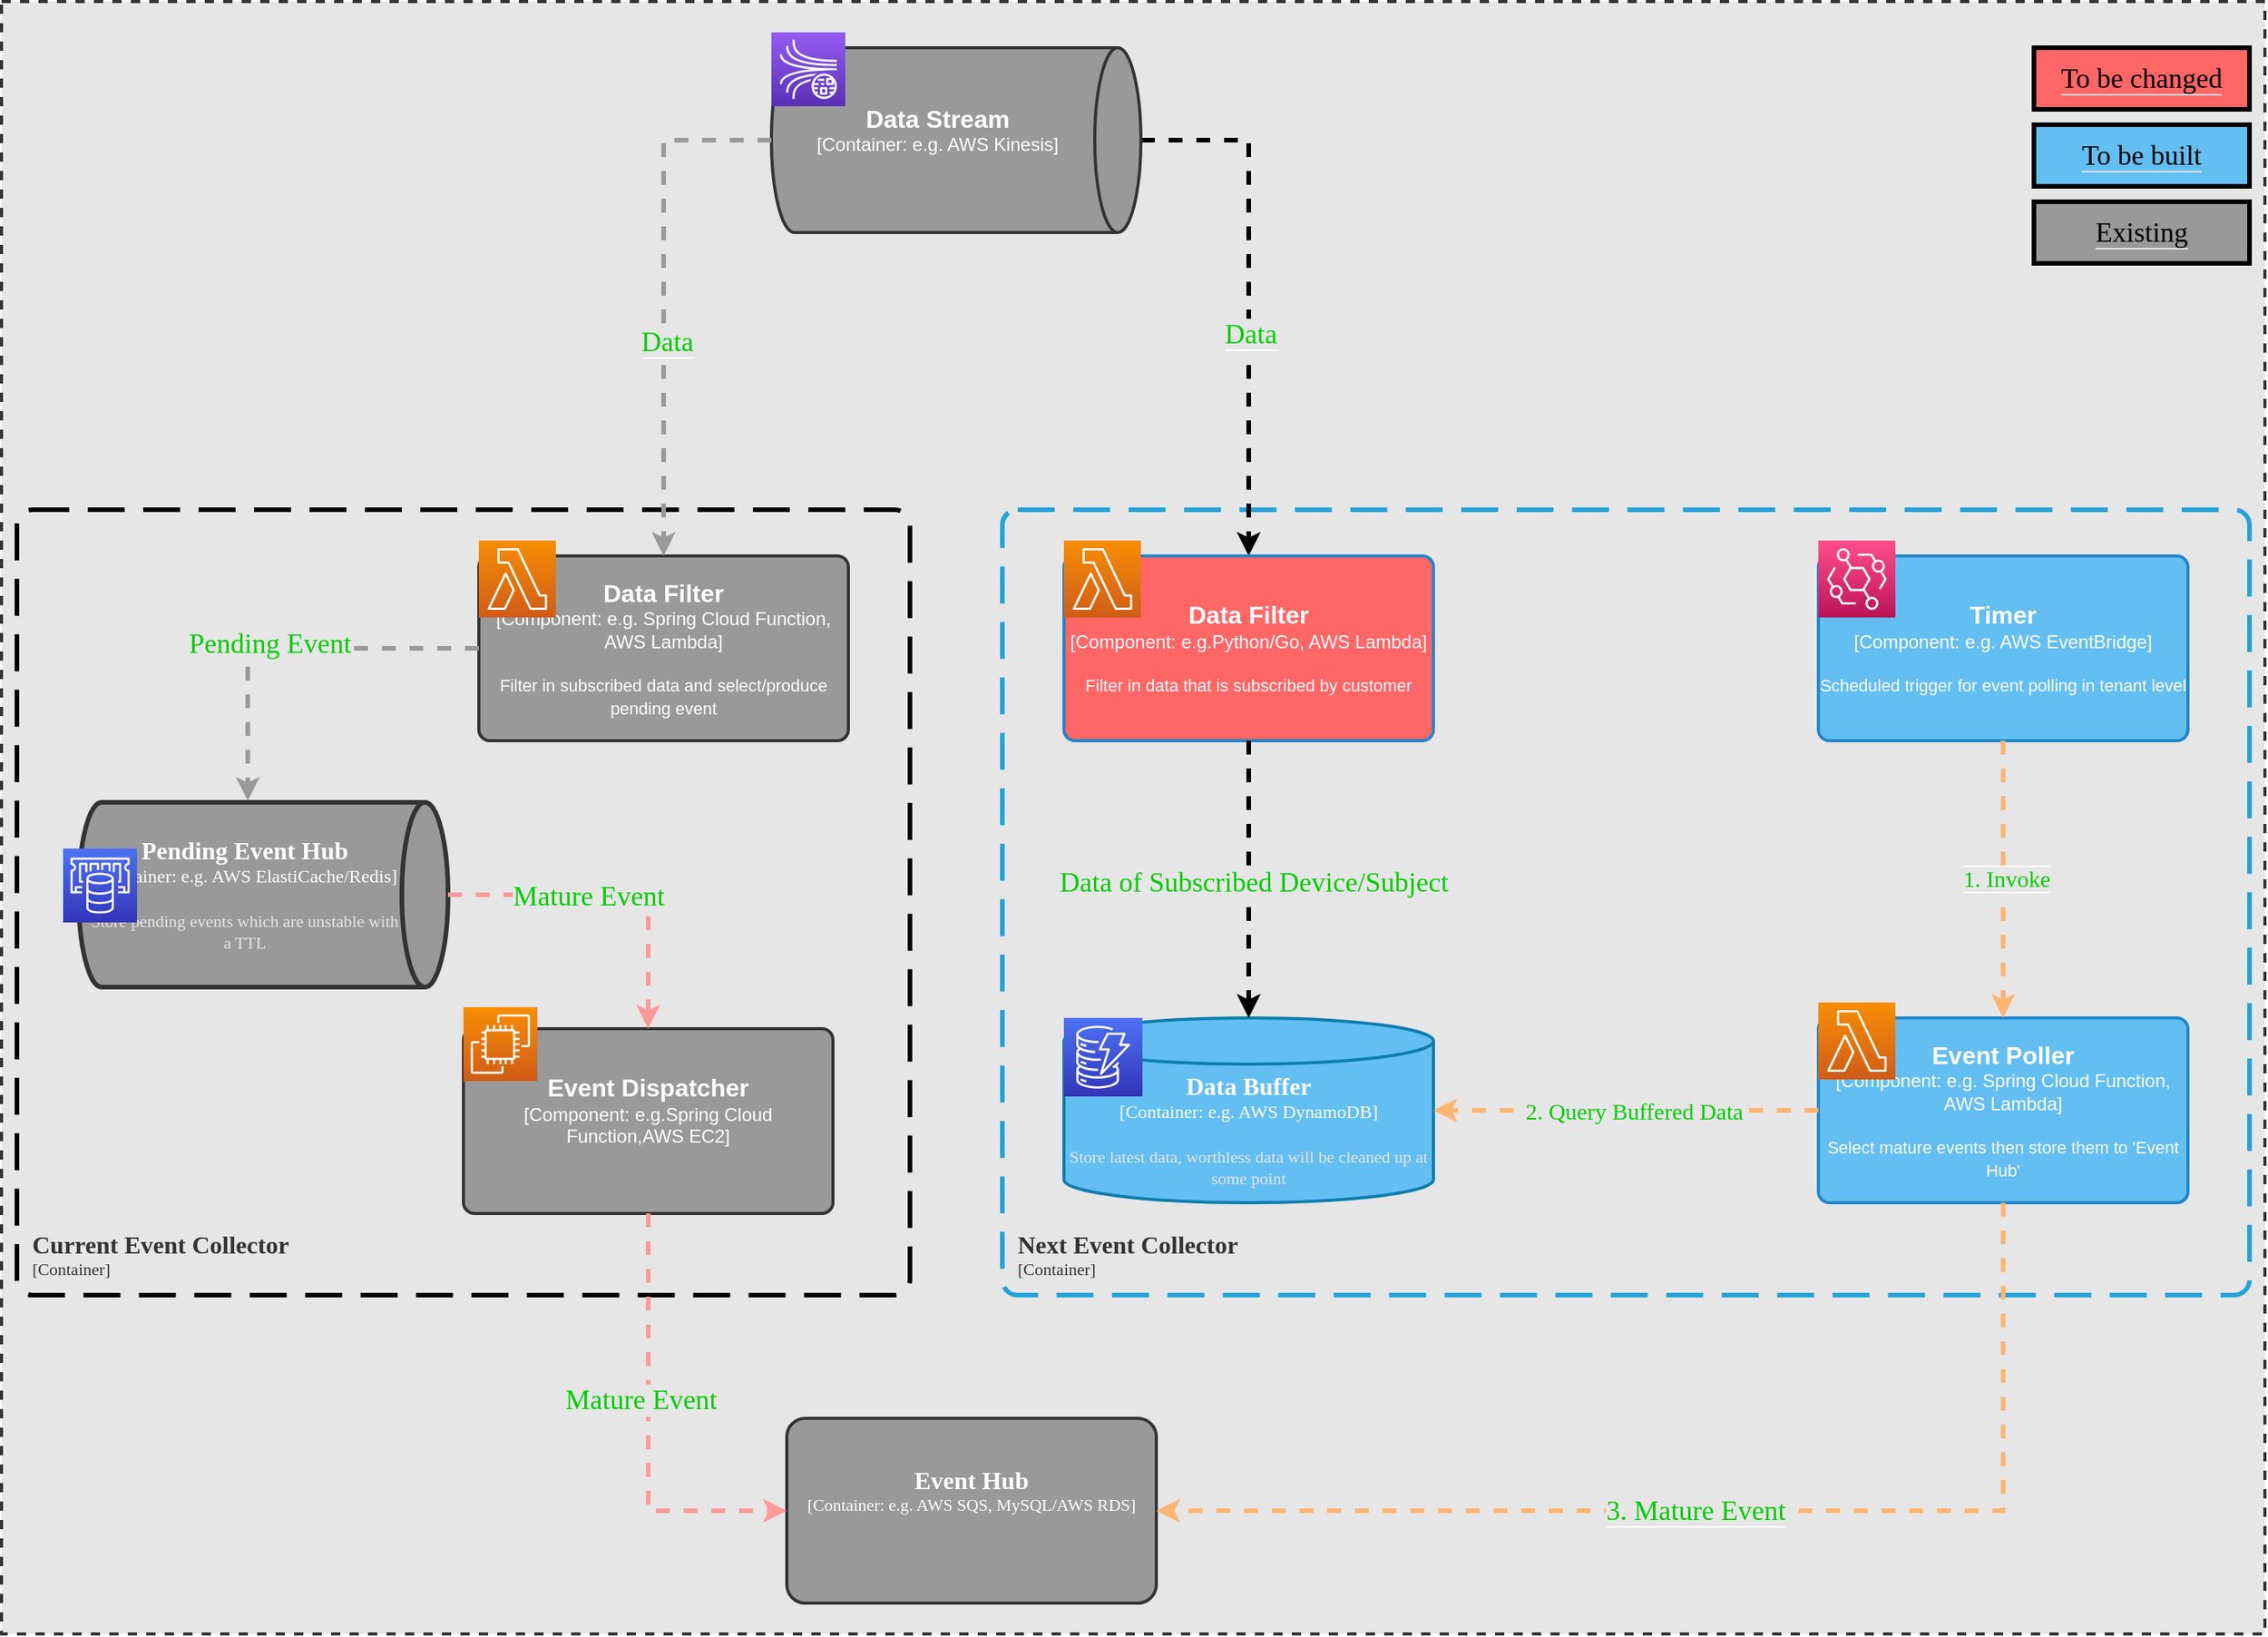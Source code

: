 <mxfile version="20.5.3" type="github">
  <diagram id="m2yf274t8tq8ouvesx9-" name="Page-1">
    <mxGraphModel dx="1426" dy="1963" grid="1" gridSize="10" guides="1" tooltips="1" connect="1" arrows="1" fold="1" page="1" pageScale="1" pageWidth="827" pageHeight="1169" math="0" shadow="0">
      <root>
        <mxCell id="0" />
        <mxCell id="1" parent="0" />
        <mxCell id="6_3hUqjpFfgXBnWn_kRa-1" value="" style="rounded=0;whiteSpace=wrap;html=1;dashed=1;strokeWidth=2;fillColor=#E6E6E6;strokeColor=#333333;" parent="1" vertex="1">
          <mxGeometry x="40" y="-290" width="1470" height="1060" as="geometry" />
        </mxCell>
        <object placeholders="1" c4Name="Current Event Collector" c4Type="ContainerScopeBoundary" c4Application="Container" label="&lt;font style=&quot;font-size: 16px&quot;&gt;&lt;b&gt;&lt;div style=&quot;text-align: left&quot;&gt;%c4Name%&lt;/div&gt;&lt;/b&gt;&lt;/font&gt;&lt;div style=&quot;text-align: left&quot;&gt;[%c4Application%]&lt;/div&gt;" id="TOB8HUzxCa0lJRpBpMYs-25">
          <mxCell style="rounded=1;fontSize=11;whiteSpace=wrap;html=1;dashed=1;arcSize=20;fillColor=none;strokeColor=#000000;fontColor=#333333;labelBackgroundColor=none;align=left;verticalAlign=bottom;labelBorderColor=none;spacingTop=0;spacing=10;dashPattern=8 4;metaEdit=1;rotatable=0;perimeter=rectanglePerimeter;noLabel=0;labelPadding=0;allowArrows=0;connectable=0;expand=0;recursiveResize=0;editable=1;pointerEvents=0;absoluteArcSize=1;points=[[0.25,0,0],[0.5,0,0],[0.75,0,0],[1,0.25,0],[1,0.5,0],[1,0.75,0],[0.75,1,0],[0.5,1,0],[0.25,1,0],[0,0.75,0],[0,0.5,0],[0,0.25,0]];fontFamily=Comic Sans MS;strokeWidth=3;" parent="1" vertex="1">
            <mxGeometry x="50" y="40" width="580" height="510" as="geometry" />
          </mxCell>
        </object>
        <object placeholders="1" c4Name="Next Event Collector" c4Type="ContainerScopeBoundary" c4Application="Container" label="&lt;font style=&quot;font-size: 16px&quot;&gt;&lt;b&gt;&lt;div style=&quot;text-align: left&quot;&gt;%c4Name%&lt;/div&gt;&lt;/b&gt;&lt;/font&gt;&lt;div style=&quot;text-align: left&quot;&gt;[%c4Application%]&lt;/div&gt;" id="6_3hUqjpFfgXBnWn_kRa-3">
          <mxCell style="rounded=1;fontSize=11;whiteSpace=wrap;html=1;dashed=1;arcSize=20;fillColor=none;strokeColor=#23A2D9;fontColor=#333333;labelBackgroundColor=none;align=left;verticalAlign=bottom;labelBorderColor=none;spacingTop=0;spacing=10;dashPattern=8 4;metaEdit=1;rotatable=0;perimeter=rectanglePerimeter;noLabel=0;labelPadding=0;allowArrows=0;connectable=0;expand=0;recursiveResize=0;editable=1;pointerEvents=0;absoluteArcSize=1;points=[[0.25,0,0],[0.5,0,0],[0.75,0,0],[1,0.25,0],[1,0.5,0],[1,0.75,0],[0.75,1,0],[0.5,1,0],[0.25,1,0],[0,0.75,0],[0,0.5,0],[0,0.25,0]];fontFamily=Comic Sans MS;strokeWidth=3;" parent="1" vertex="1">
            <mxGeometry x="690" y="40" width="810" height="510" as="geometry" />
          </mxCell>
        </object>
        <mxCell id="6_3hUqjpFfgXBnWn_kRa-12" style="edgeStyle=orthogonalEdgeStyle;rounded=0;orthogonalLoop=1;jettySize=auto;html=1;exitX=0.5;exitY=0;exitDx=0;exitDy=0;exitPerimeter=0;dashed=1;strokeWidth=3;" parent="1" source="6_3hUqjpFfgXBnWn_kRa-6" target="6_3hUqjpFfgXBnWn_kRa-5" edge="1">
          <mxGeometry relative="1" as="geometry" />
        </mxCell>
        <mxCell id="6_3hUqjpFfgXBnWn_kRa-13" value="&lt;font color=&quot;#00cc00&quot; face=&quot;Comic Sans MS&quot; style=&quot;background-color: rgb(230, 230, 230); font-size: 18px;&quot;&gt;Data&lt;/font&gt;" style="edgeLabel;html=1;align=center;verticalAlign=middle;resizable=0;points=[];" parent="6_3hUqjpFfgXBnWn_kRa-12" vertex="1" connectable="0">
          <mxGeometry x="0.153" y="1" relative="1" as="geometry">
            <mxPoint as="offset" />
          </mxGeometry>
        </mxCell>
        <mxCell id="6_3hUqjpFfgXBnWn_kRa-16" value="" style="group;strokeColor=none;" parent="1" vertex="1" connectable="0">
          <mxGeometry x="730" y="60" width="240" height="130" as="geometry" />
        </mxCell>
        <object placeholders="1" c4Name="Data Filter" c4Type="Component" c4Technology="e.g.Python/Go, AWS Lambda" c4Description="Filter in data that is subscribed by customer" label="&lt;font style=&quot;font-size: 16px&quot;&gt;&lt;b&gt;%c4Name%&lt;/b&gt;&lt;/font&gt;&lt;div&gt;[%c4Type%: %c4Technology%]&lt;/div&gt;&lt;br&gt;&lt;div&gt;&lt;font style=&quot;font-size: 11px&quot;&gt;%c4Description%&lt;/font&gt;&lt;/div&gt;" id="6_3hUqjpFfgXBnWn_kRa-5">
          <mxCell style="rounded=1;whiteSpace=wrap;html=1;labelBackgroundColor=none;fillColor=#FF6666;fontColor=#ffffff;align=center;arcSize=6;strokeColor=#2086C9;metaEdit=1;resizable=0;points=[[0.25,0,0],[0.5,0,0],[0.75,0,0],[1,0.25,0],[1,0.5,0],[1,0.75,0],[0.75,1,0],[0.5,1,0],[0.25,1,0],[0,0.75,0],[0,0.5,0],[0,0.25,0]];strokeWidth=2;" parent="6_3hUqjpFfgXBnWn_kRa-16" vertex="1">
            <mxGeometry y="10" width="240" height="120" as="geometry" />
          </mxCell>
        </object>
        <mxCell id="6_3hUqjpFfgXBnWn_kRa-9" value="" style="sketch=0;points=[[0,0,0],[0.25,0,0],[0.5,0,0],[0.75,0,0],[1,0,0],[0,1,0],[0.25,1,0],[0.5,1,0],[0.75,1,0],[1,1,0],[0,0.25,0],[0,0.5,0],[0,0.75,0],[1,0.25,0],[1,0.5,0],[1,0.75,0]];outlineConnect=0;fontColor=#232F3E;gradientColor=#F78E04;gradientDirection=north;fillColor=#D05C17;strokeColor=#ffffff;dashed=0;verticalLabelPosition=bottom;verticalAlign=top;align=center;html=1;fontSize=12;fontStyle=0;aspect=fixed;shape=mxgraph.aws4.resourceIcon;resIcon=mxgraph.aws4.lambda;strokeWidth=2;movable=0;resizable=0;rotatable=0;deletable=0;editable=0;connectable=0;" parent="6_3hUqjpFfgXBnWn_kRa-16" vertex="1">
          <mxGeometry width="50" height="50" as="geometry" />
        </mxCell>
        <mxCell id="6_3hUqjpFfgXBnWn_kRa-17" value="" style="group" parent="1" vertex="1" connectable="0">
          <mxGeometry x="540" y="-270" width="240" height="130" as="geometry" />
        </mxCell>
        <object placeholders="1" c4Type="Data Stream" c4Container="Container" c4Technology="e.g. AWS Kinesis" label="&lt;font style=&quot;font-size: 16px&quot;&gt;&lt;b&gt;%c4Type%&lt;/b&gt;&lt;/font&gt;&lt;div&gt;[%c4Container%:&amp;nbsp;%c4Technology%]&lt;/div&gt;&lt;br&gt;&lt;div&gt;&lt;font style=&quot;font-size: 11px&quot;&gt;&lt;font color=&quot;#E6E6E6&quot;&gt;%c4Description%&lt;/font&gt;&lt;/div&gt;" c4Description="" id="6_3hUqjpFfgXBnWn_kRa-6">
          <mxCell style="shape=cylinder3;size=15;direction=south;whiteSpace=wrap;html=1;boundedLbl=1;rounded=0;labelBackgroundColor=none;fillColor=#999999;fontSize=12;fontColor=#ffffff;align=center;strokeColor=#333333;metaEdit=1;points=[[0.5,0,0],[1,0.25,0],[1,0.5,0],[1,0.75,0],[0.5,1,0],[0,0.75,0],[0,0.5,0],[0,0.25,0]];resizable=0;strokeWidth=2;" parent="6_3hUqjpFfgXBnWn_kRa-17" vertex="1">
            <mxGeometry y="10" width="240" height="120" as="geometry" />
          </mxCell>
        </object>
        <mxCell id="6_3hUqjpFfgXBnWn_kRa-8" value="" style="sketch=0;points=[[0,0,0],[0.25,0,0],[0.5,0,0],[0.75,0,0],[1,0,0],[0,1,0],[0.25,1,0],[0.5,1,0],[0.75,1,0],[1,1,0],[0,0.25,0],[0,0.5,0],[0,0.75,0],[1,0.25,0],[1,0.5,0],[1,0.75,0]];outlineConnect=0;fontColor=#232F3E;gradientColor=#945DF2;gradientDirection=north;fillColor=#5A30B5;strokeColor=#ffffff;dashed=0;verticalLabelPosition=bottom;verticalAlign=top;align=center;html=1;fontSize=12;fontStyle=0;aspect=fixed;shape=mxgraph.aws4.resourceIcon;resIcon=mxgraph.aws4.kinesis_data_streams;strokeWidth=2;" parent="6_3hUqjpFfgXBnWn_kRa-17" vertex="1">
          <mxGeometry width="48" height="48" as="geometry" />
        </mxCell>
        <mxCell id="6_3hUqjpFfgXBnWn_kRa-22" value="" style="group" parent="1" vertex="1" connectable="0">
          <mxGeometry x="730" y="370" width="240" height="120" as="geometry" />
        </mxCell>
        <object placeholders="1" c4Type="Data Buffer" c4Container="Container" c4Technology="e.g. AWS DynamoDB" c4Description="Store latest data, worthless data will be cleaned up at some point" label="&lt;font style=&quot;font-size: 16px&quot;&gt;&lt;b&gt;%c4Type%&lt;/b&gt;&lt;/font&gt;&lt;div&gt;[%c4Container%:&amp;nbsp;%c4Technology%]&lt;/div&gt;&lt;br&gt;&lt;div&gt;&lt;font style=&quot;font-size: 11px&quot;&gt;&lt;font color=&quot;#E6E6E6&quot;&gt;%c4Description%&lt;/font&gt;&lt;/div&gt;" id="6_3hUqjpFfgXBnWn_kRa-21">
          <mxCell style="shape=cylinder3;size=15;whiteSpace=wrap;html=1;boundedLbl=1;rounded=0;labelBackgroundColor=none;fillColor=#63BEF2;fontSize=12;fontColor=#ffffff;align=center;strokeColor=#0E7DAD;metaEdit=1;points=[[0.5,0,0],[1,0.25,0],[1,0.5,0],[1,0.75,0],[0.5,1,0],[0,0.75,0],[0,0.5,0],[0,0.25,0]];resizable=0;strokeWidth=2;fontFamily=Comic Sans MS;" parent="6_3hUqjpFfgXBnWn_kRa-22" vertex="1">
            <mxGeometry width="240" height="120" as="geometry" />
          </mxCell>
        </object>
        <mxCell id="6_3hUqjpFfgXBnWn_kRa-14" value="" style="sketch=0;points=[[0,0,0],[0.25,0,0],[0.5,0,0],[0.75,0,0],[1,0,0],[0,1,0],[0.25,1,0],[0.5,1,0],[0.75,1,0],[1,1,0],[0,0.25,0],[0,0.5,0],[0,0.75,0],[1,0.25,0],[1,0.5,0],[1,0.75,0]];outlineConnect=0;fontColor=#232F3E;gradientColor=#4D72F3;gradientDirection=north;fillColor=#3334B9;strokeColor=#ffffff;dashed=0;verticalLabelPosition=bottom;verticalAlign=top;align=center;html=1;fontSize=12;fontStyle=0;aspect=fixed;shape=mxgraph.aws4.resourceIcon;resIcon=mxgraph.aws4.dynamodb;labelBackgroundColor=#E6E6E6;strokeWidth=2;fontFamily=Comic Sans MS;" parent="6_3hUqjpFfgXBnWn_kRa-22" vertex="1">
          <mxGeometry width="51" height="51" as="geometry" />
        </mxCell>
        <mxCell id="6_3hUqjpFfgXBnWn_kRa-23" style="edgeStyle=orthogonalEdgeStyle;rounded=0;orthogonalLoop=1;jettySize=auto;html=1;entryX=0.5;entryY=0;entryDx=0;entryDy=0;entryPerimeter=0;fontFamily=Comic Sans MS;fontSize=18;fontColor=#00CC00;dashed=1;strokeWidth=3;" parent="1" source="6_3hUqjpFfgXBnWn_kRa-5" target="6_3hUqjpFfgXBnWn_kRa-21" edge="1">
          <mxGeometry relative="1" as="geometry" />
        </mxCell>
        <mxCell id="6_3hUqjpFfgXBnWn_kRa-24" value="Data of Subscribed&amp;nbsp;Device/Subject" style="edgeLabel;html=1;align=center;verticalAlign=middle;resizable=0;points=[];fontSize=18;fontFamily=Comic Sans MS;fontColor=#00CC00;labelBackgroundColor=#E6E6E6;" parent="6_3hUqjpFfgXBnWn_kRa-23" vertex="1" connectable="0">
          <mxGeometry x="0.025" y="3" relative="1" as="geometry">
            <mxPoint as="offset" />
          </mxGeometry>
        </mxCell>
        <mxCell id="DH_RuFh3FsCUKjjPfczZ-8" value="" style="group" parent="1" vertex="1" connectable="0">
          <mxGeometry x="1220" y="60" width="240" height="130" as="geometry" />
        </mxCell>
        <object placeholders="1" c4Name="Timer" c4Type="Component" c4Technology="e.g. AWS EventBridge" c4Description="Scheduled trigger for event polling in tenant level" label="&lt;font style=&quot;font-size: 16px&quot;&gt;&lt;b&gt;%c4Name%&lt;/b&gt;&lt;/font&gt;&lt;div&gt;[%c4Type%: %c4Technology%]&lt;/div&gt;&lt;br&gt;&lt;div&gt;&lt;font style=&quot;font-size: 11px&quot;&gt;%c4Description%&lt;/font&gt;&lt;/div&gt;" id="DH_RuFh3FsCUKjjPfczZ-6">
          <mxCell style="rounded=1;whiteSpace=wrap;html=1;labelBackgroundColor=none;fillColor=#63BEF2;fontColor=#ffffff;align=center;arcSize=6;strokeColor=#2086C9;metaEdit=1;resizable=0;points=[[0.25,0,0],[0.5,0,0],[0.75,0,0],[1,0.25,0],[1,0.5,0],[1,0.75,0],[0.75,1,0],[0.5,1,0],[0.25,1,0],[0,0.75,0],[0,0.5,0],[0,0.25,0]];strokeWidth=2;" parent="DH_RuFh3FsCUKjjPfczZ-8" vertex="1">
            <mxGeometry y="10" width="240" height="120" as="geometry" />
          </mxCell>
        </object>
        <mxCell id="DH_RuFh3FsCUKjjPfczZ-4" value="" style="sketch=0;points=[[0,0,0],[0.25,0,0],[0.5,0,0],[0.75,0,0],[1,0,0],[0,1,0],[0.25,1,0],[0.5,1,0],[0.75,1,0],[1,1,0],[0,0.25,0],[0,0.5,0],[0,0.75,0],[1,0.25,0],[1,0.5,0],[1,0.75,0]];outlineConnect=0;fontColor=#232F3E;gradientColor=#FF4F8B;gradientDirection=north;fillColor=#BC1356;strokeColor=#ffffff;dashed=0;verticalLabelPosition=bottom;verticalAlign=top;align=center;html=1;fontSize=12;fontStyle=0;aspect=fixed;shape=mxgraph.aws4.resourceIcon;resIcon=mxgraph.aws4.eventbridge;labelBackgroundColor=#E6E6E6;strokeWidth=2;fontFamily=Comic Sans MS;" parent="DH_RuFh3FsCUKjjPfczZ-8" vertex="1">
          <mxGeometry width="50" height="50" as="geometry" />
        </mxCell>
        <mxCell id="DH_RuFh3FsCUKjjPfczZ-9" value="" style="group;strokeColor=none;" parent="1" vertex="1" connectable="0">
          <mxGeometry x="1220" y="360" width="240" height="130" as="geometry" />
        </mxCell>
        <object placeholders="1" c4Name="Event Poller" c4Type="Component" c4Technology="e.g. Spring Cloud Function, AWS Lambda" c4Description="Select mature events then store them to &#39;Event Hub&#39;" label="&lt;font style=&quot;font-size: 16px&quot;&gt;&lt;b&gt;%c4Name%&lt;/b&gt;&lt;/font&gt;&lt;div&gt;[%c4Type%: %c4Technology%]&lt;/div&gt;&lt;br&gt;&lt;div&gt;&lt;font style=&quot;font-size: 11px&quot;&gt;%c4Description%&lt;/font&gt;&lt;/div&gt;" id="DH_RuFh3FsCUKjjPfczZ-10">
          <mxCell style="rounded=1;whiteSpace=wrap;html=1;labelBackgroundColor=none;fillColor=#63BEF2;fontColor=#ffffff;align=center;arcSize=6;strokeColor=#2086C9;metaEdit=1;resizable=0;points=[[0.25,0,0],[0.5,0,0],[0.75,0,0],[1,0.25,0],[1,0.5,0],[1,0.75,0],[0.75,1,0],[0.5,1,0],[0.25,1,0],[0,0.75,0],[0,0.5,0],[0,0.25,0]];strokeWidth=2;" parent="DH_RuFh3FsCUKjjPfczZ-9" vertex="1">
            <mxGeometry y="10" width="240" height="120" as="geometry" />
          </mxCell>
        </object>
        <mxCell id="DH_RuFh3FsCUKjjPfczZ-11" value="" style="sketch=0;points=[[0,0,0],[0.25,0,0],[0.5,0,0],[0.75,0,0],[1,0,0],[0,1,0],[0.25,1,0],[0.5,1,0],[0.75,1,0],[1,1,0],[0,0.25,0],[0,0.5,0],[0,0.75,0],[1,0.25,0],[1,0.5,0],[1,0.75,0]];outlineConnect=0;fontColor=#232F3E;gradientColor=#F78E04;gradientDirection=north;fillColor=#D05C17;strokeColor=#ffffff;dashed=0;verticalLabelPosition=bottom;verticalAlign=top;align=center;html=1;fontSize=12;fontStyle=0;aspect=fixed;shape=mxgraph.aws4.resourceIcon;resIcon=mxgraph.aws4.lambda;strokeWidth=2;movable=0;resizable=0;rotatable=0;deletable=0;editable=0;connectable=0;" parent="DH_RuFh3FsCUKjjPfczZ-9" vertex="1">
          <mxGeometry width="50" height="50" as="geometry" />
        </mxCell>
        <mxCell id="DH_RuFh3FsCUKjjPfczZ-12" style="edgeStyle=orthogonalEdgeStyle;rounded=0;orthogonalLoop=1;jettySize=auto;html=1;fontFamily=Comic Sans MS;fontSize=15;fontColor=#00CC00;strokeWidth=3;dashed=1;strokeColor=#FFB570;" parent="1" source="DH_RuFh3FsCUKjjPfczZ-6" target="DH_RuFh3FsCUKjjPfczZ-10" edge="1">
          <mxGeometry relative="1" as="geometry" />
        </mxCell>
        <mxCell id="DH_RuFh3FsCUKjjPfczZ-15" value="&lt;span style=&quot;background-color: rgb(230, 230, 230);&quot;&gt;1. Invoke&lt;/span&gt;" style="edgeLabel;html=1;align=center;verticalAlign=middle;resizable=0;points=[];fontSize=15;fontFamily=Comic Sans MS;fontColor=#00CC00;" parent="DH_RuFh3FsCUKjjPfczZ-12" vertex="1" connectable="0">
          <mxGeometry x="-0.009" y="2" relative="1" as="geometry">
            <mxPoint as="offset" />
          </mxGeometry>
        </mxCell>
        <object placeholders="1" c4Name="Event Hub" c4Type="Container" c4Technology="e.g. AWS SQS, MySQL/AWS RDS" c4Description="&#xa;" label="&lt;font style=&quot;font-size: 16px&quot;&gt;&lt;b&gt;%c4Name%&lt;/b&gt;&lt;/font&gt;&lt;div&gt;[%c4Type%: %c4Technology%]&lt;/div&gt;&lt;br&gt;&lt;div&gt;&lt;font style=&quot;font-size: 11px&quot;&gt;&lt;font color=&quot;#E6E6E6&quot;&gt;%c4Description%&lt;/font&gt;&lt;/div&gt;" id="DH_RuFh3FsCUKjjPfczZ-18">
          <mxCell style="rounded=1;whiteSpace=wrap;html=1;fontSize=11;labelBackgroundColor=none;fillColor=#999999;fontColor=#ffffff;align=center;arcSize=10;strokeColor=#333333;metaEdit=1;resizable=0;points=[[0.25,0,0],[0.5,0,0],[0.75,0,0],[1,0.25,0],[1,0.5,0],[1,0.75,0],[0.75,1,0],[0.5,1,0],[0.25,1,0],[0,0.75,0],[0,0.5,0],[0,0.25,0]];strokeWidth=2;fontFamily=Comic Sans MS;" parent="1" vertex="1">
            <mxGeometry x="550" y="630" width="240" height="120" as="geometry" />
          </mxCell>
        </object>
        <mxCell id="DH_RuFh3FsCUKjjPfczZ-19" value="&lt;font color=&quot;#000000&quot; style=&quot;font-size: 18px; background-color: rgb(99, 190, 242);&quot;&gt;To be built&lt;/font&gt;" style="rounded=0;whiteSpace=wrap;html=1;labelBackgroundColor=#E6E6E6;strokeColor=#000000;strokeWidth=3;fontFamily=Comic Sans MS;fontSize=15;fontColor=#00CC00;fillColor=#63BEF2;" parent="1" vertex="1">
          <mxGeometry x="1360" y="-210" width="140" height="40" as="geometry" />
        </mxCell>
        <mxCell id="DH_RuFh3FsCUKjjPfczZ-20" value="&lt;font color=&quot;#000000&quot;&gt;&lt;span style=&quot;font-size: 18px; background-color: rgb(153, 153, 153);&quot;&gt;Existing&lt;/span&gt;&lt;/font&gt;" style="rounded=0;whiteSpace=wrap;html=1;labelBackgroundColor=#E6E6E6;strokeColor=#000000;strokeWidth=3;fontFamily=Comic Sans MS;fontSize=15;fontColor=#00CC00;fillColor=#999999;" parent="1" vertex="1">
          <mxGeometry x="1360" y="-160" width="140" height="40" as="geometry" />
        </mxCell>
        <mxCell id="DH_RuFh3FsCUKjjPfczZ-21" style="edgeStyle=orthogonalEdgeStyle;rounded=0;orthogonalLoop=1;jettySize=auto;html=1;entryX=1;entryY=0.5;entryDx=0;entryDy=0;entryPerimeter=0;dashed=1;strokeColor=#FFB570;strokeWidth=3;fontFamily=Comic Sans MS;fontSize=18;fontColor=#000000;exitX=0.5;exitY=1;exitDx=0;exitDy=0;exitPerimeter=0;" parent="1" source="DH_RuFh3FsCUKjjPfczZ-10" target="DH_RuFh3FsCUKjjPfczZ-18" edge="1">
          <mxGeometry relative="1" as="geometry">
            <mxPoint x="1340" y="490" as="sourcePoint" />
          </mxGeometry>
        </mxCell>
        <mxCell id="DH_RuFh3FsCUKjjPfczZ-22" value="&lt;span style=&quot;background-color: rgb(230, 230, 230);&quot;&gt;&lt;font color=&quot;#00cc00&quot;&gt;3. Mature Event&lt;/font&gt;&lt;/span&gt;" style="edgeLabel;html=1;align=center;verticalAlign=middle;resizable=0;points=[];fontSize=18;fontFamily=Comic Sans MS;fontColor=#000000;" parent="DH_RuFh3FsCUKjjPfczZ-21" vertex="1" connectable="0">
          <mxGeometry x="-0.34" y="2" relative="1" as="geometry">
            <mxPoint x="-153" y="-2" as="offset" />
          </mxGeometry>
        </mxCell>
        <mxCell id="DH_RuFh3FsCUKjjPfczZ-14" style="edgeStyle=orthogonalEdgeStyle;orthogonalLoop=1;jettySize=auto;html=1;entryX=1;entryY=0.5;entryDx=0;entryDy=0;entryPerimeter=0;fontFamily=Comic Sans MS;fontSize=15;fontColor=#00CC00;strokeWidth=3;dashed=1;rounded=0;strokeColor=#FFB570;" parent="1" source="DH_RuFh3FsCUKjjPfczZ-10" target="6_3hUqjpFfgXBnWn_kRa-21" edge="1">
          <mxGeometry relative="1" as="geometry" />
        </mxCell>
        <mxCell id="DH_RuFh3FsCUKjjPfczZ-16" value="2. Query Buffered Data" style="edgeLabel;html=1;align=center;verticalAlign=middle;resizable=0;points=[];fontSize=15;fontFamily=Comic Sans MS;fontColor=#00CC00;labelBackgroundColor=#E6E6E6;" parent="DH_RuFh3FsCUKjjPfczZ-14" vertex="1" connectable="0">
          <mxGeometry x="0.232" y="-1" relative="1" as="geometry">
            <mxPoint x="34" y="1" as="offset" />
          </mxGeometry>
        </mxCell>
        <mxCell id="DH_RuFh3FsCUKjjPfczZ-23" value="" style="group;strokeColor=none;" parent="1" vertex="1" connectable="0">
          <mxGeometry x="350" y="60" width="240" height="130" as="geometry" />
        </mxCell>
        <object placeholders="1" c4Name="Data Filter" c4Type="Component" c4Technology="e.g. Spring Cloud Function, AWS Lambda" c4Description="Filter in subscribed data and select/produce pending event " label="&lt;font style=&quot;font-size: 16px&quot;&gt;&lt;b&gt;%c4Name%&lt;/b&gt;&lt;/font&gt;&lt;div&gt;[%c4Type%: %c4Technology%]&lt;/div&gt;&lt;br&gt;&lt;div&gt;&lt;font style=&quot;font-size: 11px&quot;&gt;%c4Description%&lt;/font&gt;&lt;/div&gt;" id="DH_RuFh3FsCUKjjPfczZ-24">
          <mxCell style="rounded=1;whiteSpace=wrap;html=1;labelBackgroundColor=none;fillColor=#999999;fontColor=#ffffff;align=center;arcSize=6;strokeColor=#333333;metaEdit=1;resizable=0;points=[[0.25,0,0],[0.5,0,0],[0.75,0,0],[1,0.25,0],[1,0.5,0],[1,0.75,0],[0.75,1,0],[0.5,1,0],[0.25,1,0],[0,0.75,0],[0,0.5,0],[0,0.25,0]];strokeWidth=2;" parent="DH_RuFh3FsCUKjjPfczZ-23" vertex="1">
            <mxGeometry y="10" width="240" height="120" as="geometry" />
          </mxCell>
        </object>
        <mxCell id="DH_RuFh3FsCUKjjPfczZ-25" value="" style="sketch=0;points=[[0,0,0],[0.25,0,0],[0.5,0,0],[0.75,0,0],[1,0,0],[0,1,0],[0.25,1,0],[0.5,1,0],[0.75,1,0],[1,1,0],[0,0.25,0],[0,0.5,0],[0,0.75,0],[1,0.25,0],[1,0.5,0],[1,0.75,0]];outlineConnect=0;fontColor=#232F3E;gradientColor=#F78E04;gradientDirection=north;fillColor=#D05C17;strokeColor=#ffffff;dashed=0;verticalLabelPosition=bottom;verticalAlign=top;align=center;html=1;fontSize=12;fontStyle=0;aspect=fixed;shape=mxgraph.aws4.resourceIcon;resIcon=mxgraph.aws4.lambda;strokeWidth=2;movable=0;resizable=0;rotatable=0;deletable=0;editable=0;connectable=0;" parent="DH_RuFh3FsCUKjjPfczZ-23" vertex="1">
          <mxGeometry width="50" height="50" as="geometry" />
        </mxCell>
        <mxCell id="DH_RuFh3FsCUKjjPfczZ-31" value="" style="group" parent="1" vertex="1" connectable="0">
          <mxGeometry x="340" y="363" width="240" height="134" as="geometry" />
        </mxCell>
        <object placeholders="1" c4Name="Event Dispatcher" c4Type="Component" c4Technology="e.g.Spring Cloud Function,AWS EC2" label="&lt;font style=&quot;font-size: 16px&quot;&gt;&lt;b&gt;%c4Name%&lt;/b&gt;&lt;/font&gt;&lt;div&gt;[%c4Type%: %c4Technology%]&lt;/div&gt;&lt;br&gt;&lt;div&gt;&lt;font style=&quot;font-size: 11px&quot;&gt;%c4Description%&lt;/font&gt;&lt;/div&gt;" c4Description="" id="DH_RuFh3FsCUKjjPfczZ-27">
          <mxCell style="rounded=1;whiteSpace=wrap;html=1;labelBackgroundColor=none;fillColor=#999999;fontColor=#ffffff;align=center;arcSize=6;strokeColor=#333333;metaEdit=1;resizable=0;points=[[0.25,0,0],[0.5,0,0],[0.75,0,0],[1,0.25,0],[1,0.5,0],[1,0.75,0],[0.75,1,0],[0.5,1,0],[0.25,1,0],[0,0.75,0],[0,0.5,0],[0,0.25,0]];strokeWidth=2;" parent="DH_RuFh3FsCUKjjPfczZ-31" vertex="1">
            <mxGeometry y="14" width="240" height="120" as="geometry" />
          </mxCell>
        </object>
        <mxCell id="DH_RuFh3FsCUKjjPfczZ-30" value="" style="sketch=0;points=[[0,0,0],[0.25,0,0],[0.5,0,0],[0.75,0,0],[1,0,0],[0,1,0],[0.25,1,0],[0.5,1,0],[0.75,1,0],[1,1,0],[0,0.25,0],[0,0.5,0],[0,0.75,0],[1,0.25,0],[1,0.5,0],[1,0.75,0]];outlineConnect=0;fontColor=#232F3E;gradientColor=#F78E04;gradientDirection=north;fillColor=#D05C17;strokeColor=#ffffff;dashed=0;verticalLabelPosition=bottom;verticalAlign=top;align=center;html=1;fontSize=12;fontStyle=0;aspect=fixed;shape=mxgraph.aws4.resourceIcon;resIcon=mxgraph.aws4.ec2;labelBackgroundColor=#E6E6E6;strokeWidth=3;fontFamily=Comic Sans MS;" parent="DH_RuFh3FsCUKjjPfczZ-31" vertex="1">
          <mxGeometry width="48" height="48" as="geometry" />
        </mxCell>
        <mxCell id="DH_RuFh3FsCUKjjPfczZ-32" style="edgeStyle=orthogonalEdgeStyle;rounded=0;orthogonalLoop=1;jettySize=auto;html=1;dashed=1;strokeColor=#999999;strokeWidth=3;fontFamily=Comic Sans MS;fontSize=18;fontColor=#00CC00;exitX=0.5;exitY=1;exitDx=0;exitDy=0;exitPerimeter=0;" parent="1" source="6_3hUqjpFfgXBnWn_kRa-6" target="DH_RuFh3FsCUKjjPfczZ-24" edge="1">
          <mxGeometry relative="1" as="geometry" />
        </mxCell>
        <mxCell id="DH_RuFh3FsCUKjjPfczZ-40" value="&lt;span style=&quot;background-color: rgb(230, 230, 230);&quot;&gt;Data&lt;/span&gt;" style="edgeLabel;html=1;align=center;verticalAlign=middle;resizable=0;points=[];fontSize=18;fontFamily=Comic Sans MS;fontColor=#00CC00;" parent="DH_RuFh3FsCUKjjPfczZ-32" vertex="1" connectable="0">
          <mxGeometry x="0.182" y="2" relative="1" as="geometry">
            <mxPoint as="offset" />
          </mxGeometry>
        </mxCell>
        <mxCell id="DH_RuFh3FsCUKjjPfczZ-36" style="edgeStyle=orthogonalEdgeStyle;rounded=0;orthogonalLoop=1;jettySize=auto;html=1;entryX=0;entryY=0.5;entryDx=0;entryDy=0;entryPerimeter=0;dashed=1;strokeColor=#FF9999;strokeWidth=3;fontFamily=Comic Sans MS;fontSize=18;fontColor=#00CC00;" parent="1" source="DH_RuFh3FsCUKjjPfczZ-27" target="DH_RuFh3FsCUKjjPfczZ-18" edge="1">
          <mxGeometry relative="1" as="geometry" />
        </mxCell>
        <mxCell id="DH_RuFh3FsCUKjjPfczZ-44" value="Mature Event" style="edgeLabel;html=1;align=center;verticalAlign=middle;resizable=0;points=[];fontSize=18;fontFamily=Comic Sans MS;fontColor=#00CC00;labelBackgroundColor=#E6E6E6;" parent="DH_RuFh3FsCUKjjPfczZ-36" vertex="1" connectable="0">
          <mxGeometry x="-0.145" y="-5" relative="1" as="geometry">
            <mxPoint as="offset" />
          </mxGeometry>
        </mxCell>
        <mxCell id="DH_RuFh3FsCUKjjPfczZ-38" value="" style="group" parent="1" vertex="1" connectable="0">
          <mxGeometry x="80" y="230" width="250" height="120" as="geometry" />
        </mxCell>
        <object placeholders="1" c4Type="Pending Event Hub" c4Container="Container" c4Technology="e.g. AWS ElastiCache/Redis" c4Description="Store pending events which are unstable with a TTL" label="&lt;font style=&quot;font-size: 16px&quot;&gt;&lt;b&gt;%c4Type%&lt;/b&gt;&lt;/font&gt;&lt;div&gt;[%c4Container%:&amp;nbsp;%c4Technology%]&lt;/div&gt;&lt;br&gt;&lt;div&gt;&lt;font style=&quot;font-size: 11px&quot;&gt;&lt;font color=&quot;#E6E6E6&quot;&gt;%c4Description%&lt;/font&gt;&lt;/div&gt;" id="DH_RuFh3FsCUKjjPfczZ-29">
          <mxCell style="shape=cylinder3;size=15;direction=south;whiteSpace=wrap;html=1;boundedLbl=1;rounded=0;labelBackgroundColor=none;fillColor=#999999;fontSize=12;fontColor=#ffffff;align=center;strokeColor=#333333;metaEdit=1;points=[[0.5,0,0],[1,0.25,0],[1,0.5,0],[1,0.75,0],[0.5,1,0],[0,0.75,0],[0,0.5,0],[0,0.25,0]];resizable=0;strokeWidth=3;fontFamily=Comic Sans MS;" parent="DH_RuFh3FsCUKjjPfczZ-38" vertex="1">
            <mxGeometry x="10" width="240" height="120" as="geometry" />
          </mxCell>
        </object>
        <mxCell id="DH_RuFh3FsCUKjjPfczZ-33" value="" style="sketch=0;points=[[0,0,0],[0.25,0,0],[0.5,0,0],[0.75,0,0],[1,0,0],[0,1,0],[0.25,1,0],[0.5,1,0],[0.75,1,0],[1,1,0],[0,0.25,0],[0,0.5,0],[0,0.75,0],[1,0.25,0],[1,0.5,0],[1,0.75,0]];outlineConnect=0;fontColor=#232F3E;gradientColor=#4D72F3;gradientDirection=north;fillColor=#3334B9;strokeColor=#ffffff;dashed=0;verticalLabelPosition=bottom;verticalAlign=top;align=center;html=1;fontSize=12;fontStyle=0;aspect=fixed;shape=mxgraph.aws4.resourceIcon;resIcon=mxgraph.aws4.elasticache;labelBackgroundColor=#E6E6E6;strokeWidth=3;fontFamily=Comic Sans MS;" parent="DH_RuFh3FsCUKjjPfczZ-38" vertex="1">
          <mxGeometry y="30" width="48" height="48" as="geometry" />
        </mxCell>
        <mxCell id="DH_RuFh3FsCUKjjPfczZ-39" style="edgeStyle=orthogonalEdgeStyle;rounded=0;orthogonalLoop=1;jettySize=auto;html=1;exitX=0;exitY=0.5;exitDx=0;exitDy=0;exitPerimeter=0;entryX=-0.008;entryY=0.542;entryDx=0;entryDy=0;entryPerimeter=0;dashed=1;strokeColor=#999999;strokeWidth=3;fontFamily=Comic Sans MS;fontSize=18;fontColor=#00CC00;" parent="1" source="DH_RuFh3FsCUKjjPfczZ-24" target="DH_RuFh3FsCUKjjPfczZ-29" edge="1">
          <mxGeometry relative="1" as="geometry" />
        </mxCell>
        <mxCell id="DH_RuFh3FsCUKjjPfczZ-41" value="Pending Event" style="edgeLabel;html=1;align=center;verticalAlign=middle;resizable=0;points=[];fontSize=18;fontFamily=Comic Sans MS;fontColor=#00CC00;labelBackgroundColor=#E6E6E6;" parent="DH_RuFh3FsCUKjjPfczZ-39" vertex="1" connectable="0">
          <mxGeometry x="0.092" y="-3" relative="1" as="geometry">
            <mxPoint as="offset" />
          </mxGeometry>
        </mxCell>
        <mxCell id="DH_RuFh3FsCUKjjPfczZ-42" style="edgeStyle=orthogonalEdgeStyle;rounded=0;orthogonalLoop=1;jettySize=auto;html=1;entryX=0.5;entryY=0;entryDx=0;entryDy=0;entryPerimeter=0;dashed=1;strokeColor=#FF9999;strokeWidth=3;fontFamily=Comic Sans MS;fontSize=18;fontColor=#00CC00;" parent="1" source="DH_RuFh3FsCUKjjPfczZ-29" target="DH_RuFh3FsCUKjjPfczZ-27" edge="1">
          <mxGeometry relative="1" as="geometry" />
        </mxCell>
        <mxCell id="DH_RuFh3FsCUKjjPfczZ-43" value="Mature Event" style="edgeLabel;html=1;align=center;verticalAlign=middle;resizable=0;points=[];fontSize=18;fontFamily=Comic Sans MS;fontColor=#00CC00;labelBackgroundColor=#E6E6E6;" parent="DH_RuFh3FsCUKjjPfczZ-42" vertex="1" connectable="0">
          <mxGeometry x="-0.161" y="-1" relative="1" as="geometry">
            <mxPoint as="offset" />
          </mxGeometry>
        </mxCell>
        <mxCell id="bIcr6NeWUArTX9h2mSKB-1" value="&lt;font color=&quot;#000000&quot; style=&quot;font-size: 18px; background-color: rgb(255, 102, 102);&quot;&gt;To be changed&lt;/font&gt;" style="rounded=0;whiteSpace=wrap;html=1;labelBackgroundColor=#E6E6E6;strokeColor=#000000;strokeWidth=3;fontFamily=Comic Sans MS;fontSize=15;fontColor=#00CC00;fillColor=#FF6666;" parent="1" vertex="1">
          <mxGeometry x="1360" y="-260" width="140" height="40" as="geometry" />
        </mxCell>
      </root>
    </mxGraphModel>
  </diagram>
</mxfile>
